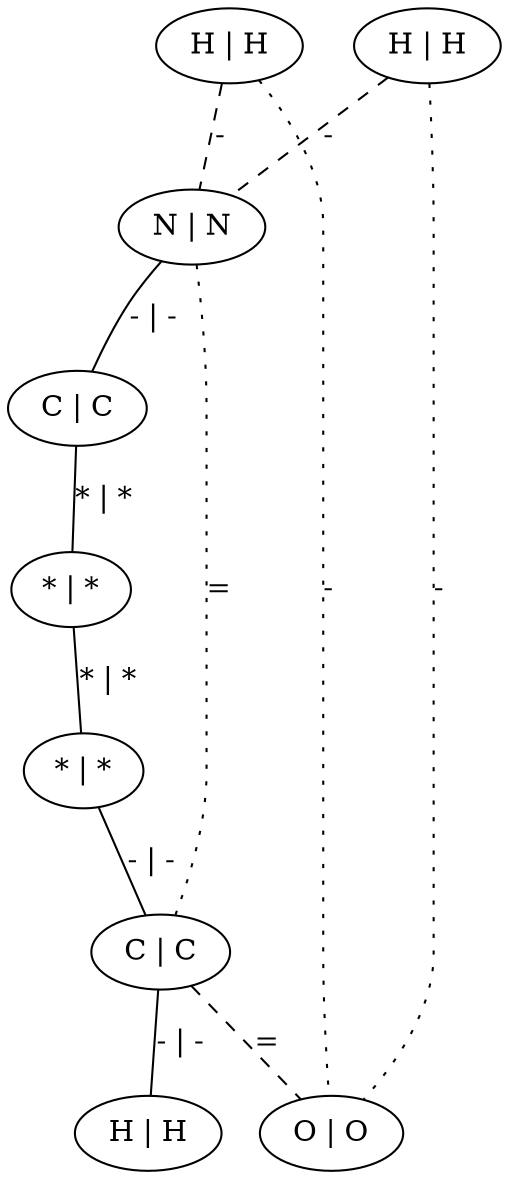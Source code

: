 graph G {
	0 [ label="H | H" ]
	1 [ label="H | H" ]
	2 [ label="N | N" ]
	3 [ label="C | C" ]
	4 [ label="* | *" ]
	5 [ label="* | *" ]
	6 [ label="C | C" ]
	7 [ label="H | H" ]
	8 [ label="O | O" ]
	0 -- 2 [ style=dashed label="-" ]
	0 -- 8 [ style=dotted label="-" ]
	1 -- 2 [ style=dashed label="-" ]
	1 -- 8 [ style=dotted label="-" ]
	2 -- 3 [ label="- | -" ]
	2 -- 6 [ style=dotted label="=" ]
	3 -- 4 [ label="* | *" ]
	4 -- 5 [ label="* | *" ]
	5 -- 6 [ label="- | -" ]
	6 -- 7 [ label="- | -" ]
	6 -- 8 [ style=dashed label="=" ]
}
